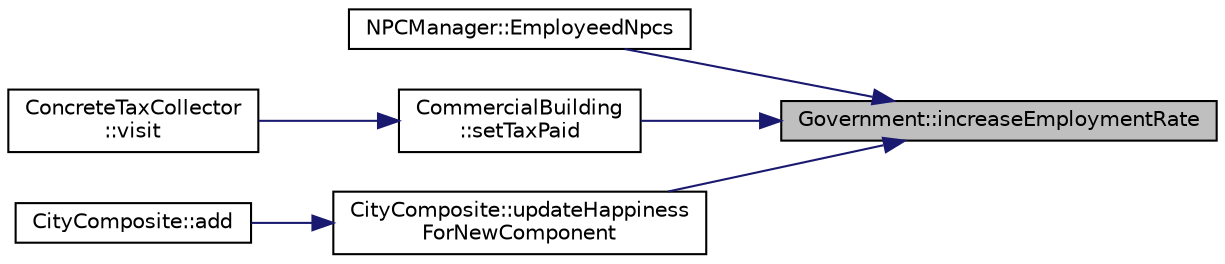 digraph "Government::increaseEmploymentRate"
{
 // LATEX_PDF_SIZE
  edge [fontname="Helvetica",fontsize="10",labelfontname="Helvetica",labelfontsize="10"];
  node [fontname="Helvetica",fontsize="10",shape=record];
  rankdir="RL";
  Node1 [label="Government::increaseEmploymentRate",height=0.2,width=0.4,color="black", fillcolor="grey75", style="filled", fontcolor="black",tooltip="Increases the employment rate by a specified amount."];
  Node1 -> Node2 [dir="back",color="midnightblue",fontsize="10",style="solid",fontname="Helvetica"];
  Node2 [label="NPCManager::EmployeedNpcs",height=0.2,width=0.4,color="black", fillcolor="white", style="filled",URL="$classNPCManager.html#adc79b7ee61f388392c74137eac04fa96",tooltip="Calculates employment levels based on the dominant state."];
  Node1 -> Node3 [dir="back",color="midnightblue",fontsize="10",style="solid",fontname="Helvetica"];
  Node3 [label="CommercialBuilding\l::setTaxPaid",height=0.2,width=0.4,color="black", fillcolor="white", style="filled",URL="$classCommercialBuilding.html#a4a49231fd62aaf457696ef7ee6edbcf3",tooltip="Sets the tax-paid status for the building."];
  Node3 -> Node4 [dir="back",color="midnightblue",fontsize="10",style="solid",fontname="Helvetica"];
  Node4 [label="ConcreteTaxCollector\l::visit",height=0.2,width=0.4,color="black", fillcolor="white", style="filled",URL="$classConcreteTaxCollector.html#aad0ef53e248f7316be1bc248446ab01f",tooltip="Collects tax from a commercial building."];
  Node1 -> Node5 [dir="back",color="midnightblue",fontsize="10",style="solid",fontname="Helvetica"];
  Node5 [label="CityComposite::updateHappiness\lForNewComponent",height=0.2,width=0.4,color="black", fillcolor="white", style="filled",URL="$classCityComposite.html#ae3eb3b1ea611b29194c58d7d69994cf7",tooltip="Updates the city’s happiness level based on the addition of a new component."];
  Node5 -> Node6 [dir="back",color="midnightblue",fontsize="10",style="solid",fontname="Helvetica"];
  Node6 [label="CityComposite::add",height=0.2,width=0.4,color="black", fillcolor="white", style="filled",URL="$classCityComposite.html#af4002bc47fa8f38a9747523ce6ac6f56",tooltip="Adds a city component (zone) to the composite."];
}
